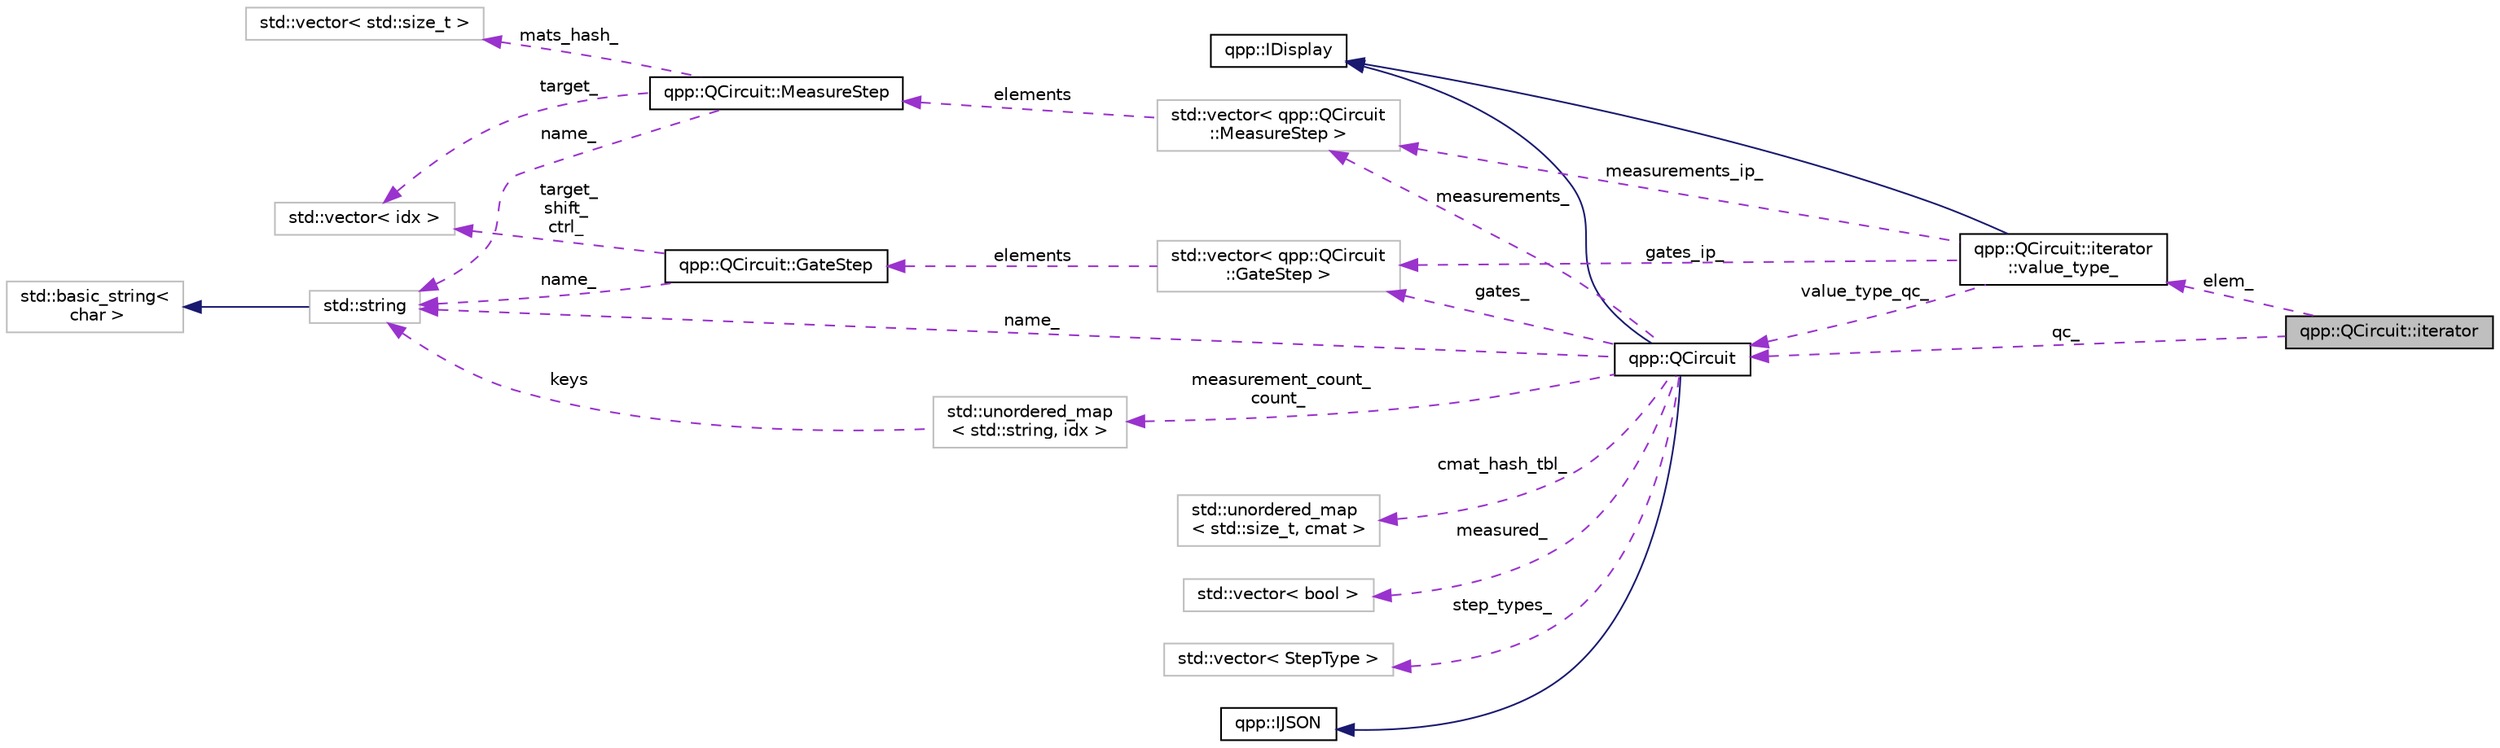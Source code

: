 digraph "qpp::QCircuit::iterator"
{
  edge [fontname="Helvetica",fontsize="10",labelfontname="Helvetica",labelfontsize="10"];
  node [fontname="Helvetica",fontsize="10",shape=record];
  rankdir="LR";
  Node1 [label="qpp::QCircuit::iterator",height=0.2,width=0.4,color="black", fillcolor="grey75", style="filled", fontcolor="black"];
  Node2 -> Node1 [dir="back",color="darkorchid3",fontsize="10",style="dashed",label=" elem_" ,fontname="Helvetica"];
  Node2 [label="qpp::QCircuit::iterator\l::value_type_",height=0.2,width=0.4,color="black", fillcolor="white", style="filled",URL="$classqpp_1_1_q_circuit_1_1iterator_1_1value__type__.html",tooltip="Value type class for qpp::QCircuit::iterator. "];
  Node3 -> Node2 [dir="back",color="midnightblue",fontsize="10",style="solid",fontname="Helvetica"];
  Node3 [label="qpp::IDisplay",height=0.2,width=0.4,color="black", fillcolor="white", style="filled",URL="$classqpp_1_1_i_display.html",tooltip="Abstract class (interface) that mandates the definition of virtual std::ostream& display(std::ostream..."];
  Node4 -> Node2 [dir="back",color="darkorchid3",fontsize="10",style="dashed",label=" measurements_ip_" ,fontname="Helvetica"];
  Node4 [label="std::vector\< qpp::QCircuit\l::MeasureStep \>",height=0.2,width=0.4,color="grey75", fillcolor="white", style="filled"];
  Node5 -> Node4 [dir="back",color="darkorchid3",fontsize="10",style="dashed",label=" elements" ,fontname="Helvetica"];
  Node5 [label="qpp::QCircuit::MeasureStep",height=0.2,width=0.4,color="black", fillcolor="white", style="filled",URL="$structqpp_1_1_q_circuit_1_1_measure_step.html",tooltip="One step consisting only of measurements in the circuit. "];
  Node6 -> Node5 [dir="back",color="darkorchid3",fontsize="10",style="dashed",label=" mats_hash_" ,fontname="Helvetica"];
  Node6 [label="std::vector\< std::size_t \>",height=0.2,width=0.4,color="grey75", fillcolor="white", style="filled"];
  Node7 -> Node5 [dir="back",color="darkorchid3",fontsize="10",style="dashed",label=" target_" ,fontname="Helvetica"];
  Node7 [label="std::vector\< idx \>",height=0.2,width=0.4,color="grey75", fillcolor="white", style="filled"];
  Node8 -> Node5 [dir="back",color="darkorchid3",fontsize="10",style="dashed",label=" name_" ,fontname="Helvetica"];
  Node8 [label="std::string",height=0.2,width=0.4,color="grey75", fillcolor="white", style="filled",tooltip="STL class. "];
  Node9 -> Node8 [dir="back",color="midnightblue",fontsize="10",style="solid",fontname="Helvetica"];
  Node9 [label="std::basic_string\<\l char \>",height=0.2,width=0.4,color="grey75", fillcolor="white", style="filled",tooltip="STL class. "];
  Node10 -> Node2 [dir="back",color="darkorchid3",fontsize="10",style="dashed",label=" gates_ip_" ,fontname="Helvetica"];
  Node10 [label="std::vector\< qpp::QCircuit\l::GateStep \>",height=0.2,width=0.4,color="grey75", fillcolor="white", style="filled"];
  Node11 -> Node10 [dir="back",color="darkorchid3",fontsize="10",style="dashed",label=" elements" ,fontname="Helvetica"];
  Node11 [label="qpp::QCircuit::GateStep",height=0.2,width=0.4,color="black", fillcolor="white", style="filled",URL="$structqpp_1_1_q_circuit_1_1_gate_step.html",tooltip="One step consisting only of gates/operators in the circuit. "];
  Node7 -> Node11 [dir="back",color="darkorchid3",fontsize="10",style="dashed",label=" target_\nshift_\nctrl_" ,fontname="Helvetica"];
  Node8 -> Node11 [dir="back",color="darkorchid3",fontsize="10",style="dashed",label=" name_" ,fontname="Helvetica"];
  Node12 -> Node2 [dir="back",color="darkorchid3",fontsize="10",style="dashed",label=" value_type_qc_" ,fontname="Helvetica"];
  Node12 [label="qpp::QCircuit",height=0.2,width=0.4,color="black", fillcolor="white", style="filled",URL="$classqpp_1_1_q_circuit.html",tooltip="Quantum circuit description. "];
  Node3 -> Node12 [dir="back",color="midnightblue",fontsize="10",style="solid",fontname="Helvetica"];
  Node13 -> Node12 [dir="back",color="midnightblue",fontsize="10",style="solid",fontname="Helvetica"];
  Node13 [label="qpp::IJSON",height=0.2,width=0.4,color="black", fillcolor="white", style="filled",URL="$classqpp_1_1_i_j_s_o_n.html",tooltip="Abstract class (interface) that mandates the definition of very basic JSON serialization support..."];
  Node14 -> Node12 [dir="back",color="darkorchid3",fontsize="10",style="dashed",label=" measurement_count_\ncount_" ,fontname="Helvetica"];
  Node14 [label="std::unordered_map\l\< std::string, idx \>",height=0.2,width=0.4,color="grey75", fillcolor="white", style="filled"];
  Node8 -> Node14 [dir="back",color="darkorchid3",fontsize="10",style="dashed",label=" keys" ,fontname="Helvetica"];
  Node4 -> Node12 [dir="back",color="darkorchid3",fontsize="10",style="dashed",label=" measurements_" ,fontname="Helvetica"];
  Node10 -> Node12 [dir="back",color="darkorchid3",fontsize="10",style="dashed",label=" gates_" ,fontname="Helvetica"];
  Node8 -> Node12 [dir="back",color="darkorchid3",fontsize="10",style="dashed",label=" name_" ,fontname="Helvetica"];
  Node15 -> Node12 [dir="back",color="darkorchid3",fontsize="10",style="dashed",label=" cmat_hash_tbl_" ,fontname="Helvetica"];
  Node15 [label="std::unordered_map\l\< std::size_t, cmat \>",height=0.2,width=0.4,color="grey75", fillcolor="white", style="filled"];
  Node16 -> Node12 [dir="back",color="darkorchid3",fontsize="10",style="dashed",label=" measured_" ,fontname="Helvetica"];
  Node16 [label="std::vector\< bool \>",height=0.2,width=0.4,color="grey75", fillcolor="white", style="filled"];
  Node17 -> Node12 [dir="back",color="darkorchid3",fontsize="10",style="dashed",label=" step_types_" ,fontname="Helvetica"];
  Node17 [label="std::vector\< StepType \>",height=0.2,width=0.4,color="grey75", fillcolor="white", style="filled"];
  Node12 -> Node1 [dir="back",color="darkorchid3",fontsize="10",style="dashed",label=" qc_" ,fontname="Helvetica"];
}
